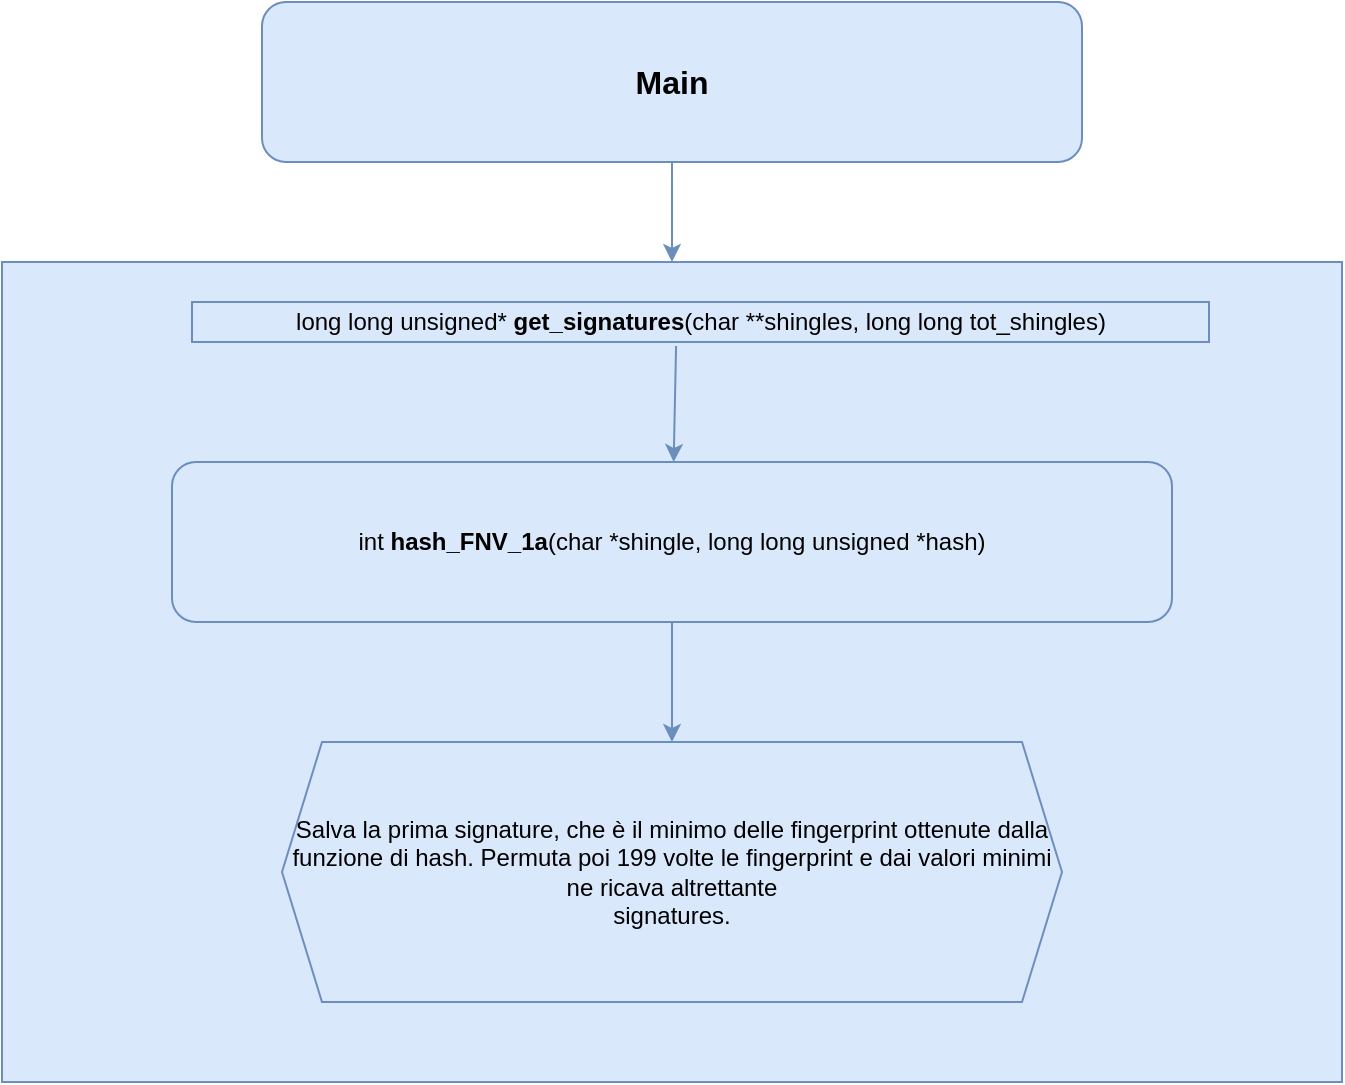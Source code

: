 <mxfile version="14.4.9" type="device"><diagram id="7j6-jVKL5OX1pS7RNfc_" name="Page-1"><mxGraphModel dx="1422" dy="720" grid="1" gridSize="10" guides="1" tooltips="1" connect="1" arrows="1" fold="1" page="1" pageScale="1" pageWidth="850" pageHeight="1100" math="0" shadow="0"><root><mxCell id="0"/><mxCell id="1" parent="0"/><mxCell id="9tzR9AyDfeJRCwentZCU-2" value="" style="rounded=1;whiteSpace=wrap;html=1;align=center;fillColor=#dae8fc;strokeColor=#6c8ebf;" vertex="1" parent="1"><mxGeometry x="370" y="200" width="410" height="80" as="geometry"/></mxCell><mxCell id="9tzR9AyDfeJRCwentZCU-3" value="" style="endArrow=classic;html=1;exitX=0.5;exitY=1;exitDx=0;exitDy=0;fillColor=#dae8fc;strokeColor=#6c8ebf;" edge="1" parent="1" source="9tzR9AyDfeJRCwentZCU-2"><mxGeometry width="50" height="50" relative="1" as="geometry"><mxPoint x="660" y="530" as="sourcePoint"/><mxPoint x="575" y="330" as="targetPoint"/></mxGeometry></mxCell><mxCell id="9tzR9AyDfeJRCwentZCU-4" value="" style="rounded=0;whiteSpace=wrap;html=1;align=center;fillColor=#dae8fc;strokeColor=#6c8ebf;" vertex="1" parent="1"><mxGeometry x="240" y="330" width="670" height="410" as="geometry"/></mxCell><mxCell id="9tzR9AyDfeJRCwentZCU-5" value="int &lt;b&gt;hash_FNV_1a&lt;/b&gt;(char *shingle, long long unsigned *hash)" style="rounded=1;whiteSpace=wrap;html=1;align=center;fillColor=#dae8fc;strokeColor=#6c8ebf;" vertex="1" parent="1"><mxGeometry x="325" y="430" width="500" height="80" as="geometry"/></mxCell><mxCell id="9tzR9AyDfeJRCwentZCU-6" value="" style="endArrow=classic;html=1;exitX=0.5;exitY=1;exitDx=0;exitDy=0;entryX=0.5;entryY=0;entryDx=0;entryDy=0;fillColor=#dae8fc;strokeColor=#6c8ebf;" edge="1" parent="1" source="9tzR9AyDfeJRCwentZCU-5" target="9tzR9AyDfeJRCwentZCU-9"><mxGeometry width="50" height="50" relative="1" as="geometry"><mxPoint x="660" y="600" as="sourcePoint"/><mxPoint x="575" y="520" as="targetPoint"/></mxGeometry></mxCell><mxCell id="9tzR9AyDfeJRCwentZCU-7" value="long long unsigned* &lt;b&gt;get_signatures&lt;/b&gt;(char **shingles, long long tot_shingles)" style="text;html=1;strokeColor=#6c8ebf;fillColor=#dae8fc;align=center;verticalAlign=middle;whiteSpace=wrap;rounded=0;" vertex="1" parent="1"><mxGeometry x="335" y="350" width="508.5" height="20" as="geometry"/></mxCell><mxCell id="9tzR9AyDfeJRCwentZCU-8" value="&lt;font style=&quot;font-size: 16px&quot;&gt;&lt;b&gt;Main&lt;/b&gt;&lt;/font&gt;" style="text;html=1;strokeColor=none;fillColor=none;align=center;verticalAlign=middle;whiteSpace=wrap;rounded=0;" vertex="1" parent="1"><mxGeometry x="530" y="215" width="90" height="50" as="geometry"/></mxCell><mxCell id="9tzR9AyDfeJRCwentZCU-9" value="Salva la prima signature, che è il minimo delle fingerprint ottenute dalla funzione di hash. Permuta poi 199 volte le fingerprint e dai valori minimi ne ricava altrettante &lt;br&gt;signatures." style="shape=hexagon;perimeter=hexagonPerimeter2;whiteSpace=wrap;html=1;fixedSize=1;fillColor=#dae8fc;strokeColor=#6c8ebf;" vertex="1" parent="1"><mxGeometry x="380" y="570" width="390" height="130" as="geometry"/></mxCell><mxCell id="9tzR9AyDfeJRCwentZCU-10" value="" style="endArrow=classic;html=1;exitX=0.476;exitY=1.1;exitDx=0;exitDy=0;exitPerimeter=0;fillColor=#dae8fc;strokeColor=#6c8ebf;" edge="1" parent="1" source="9tzR9AyDfeJRCwentZCU-7" target="9tzR9AyDfeJRCwentZCU-5"><mxGeometry width="50" height="50" relative="1" as="geometry"><mxPoint x="475" y="600" as="sourcePoint"/><mxPoint x="525" y="550" as="targetPoint"/></mxGeometry></mxCell></root></mxGraphModel></diagram></mxfile>